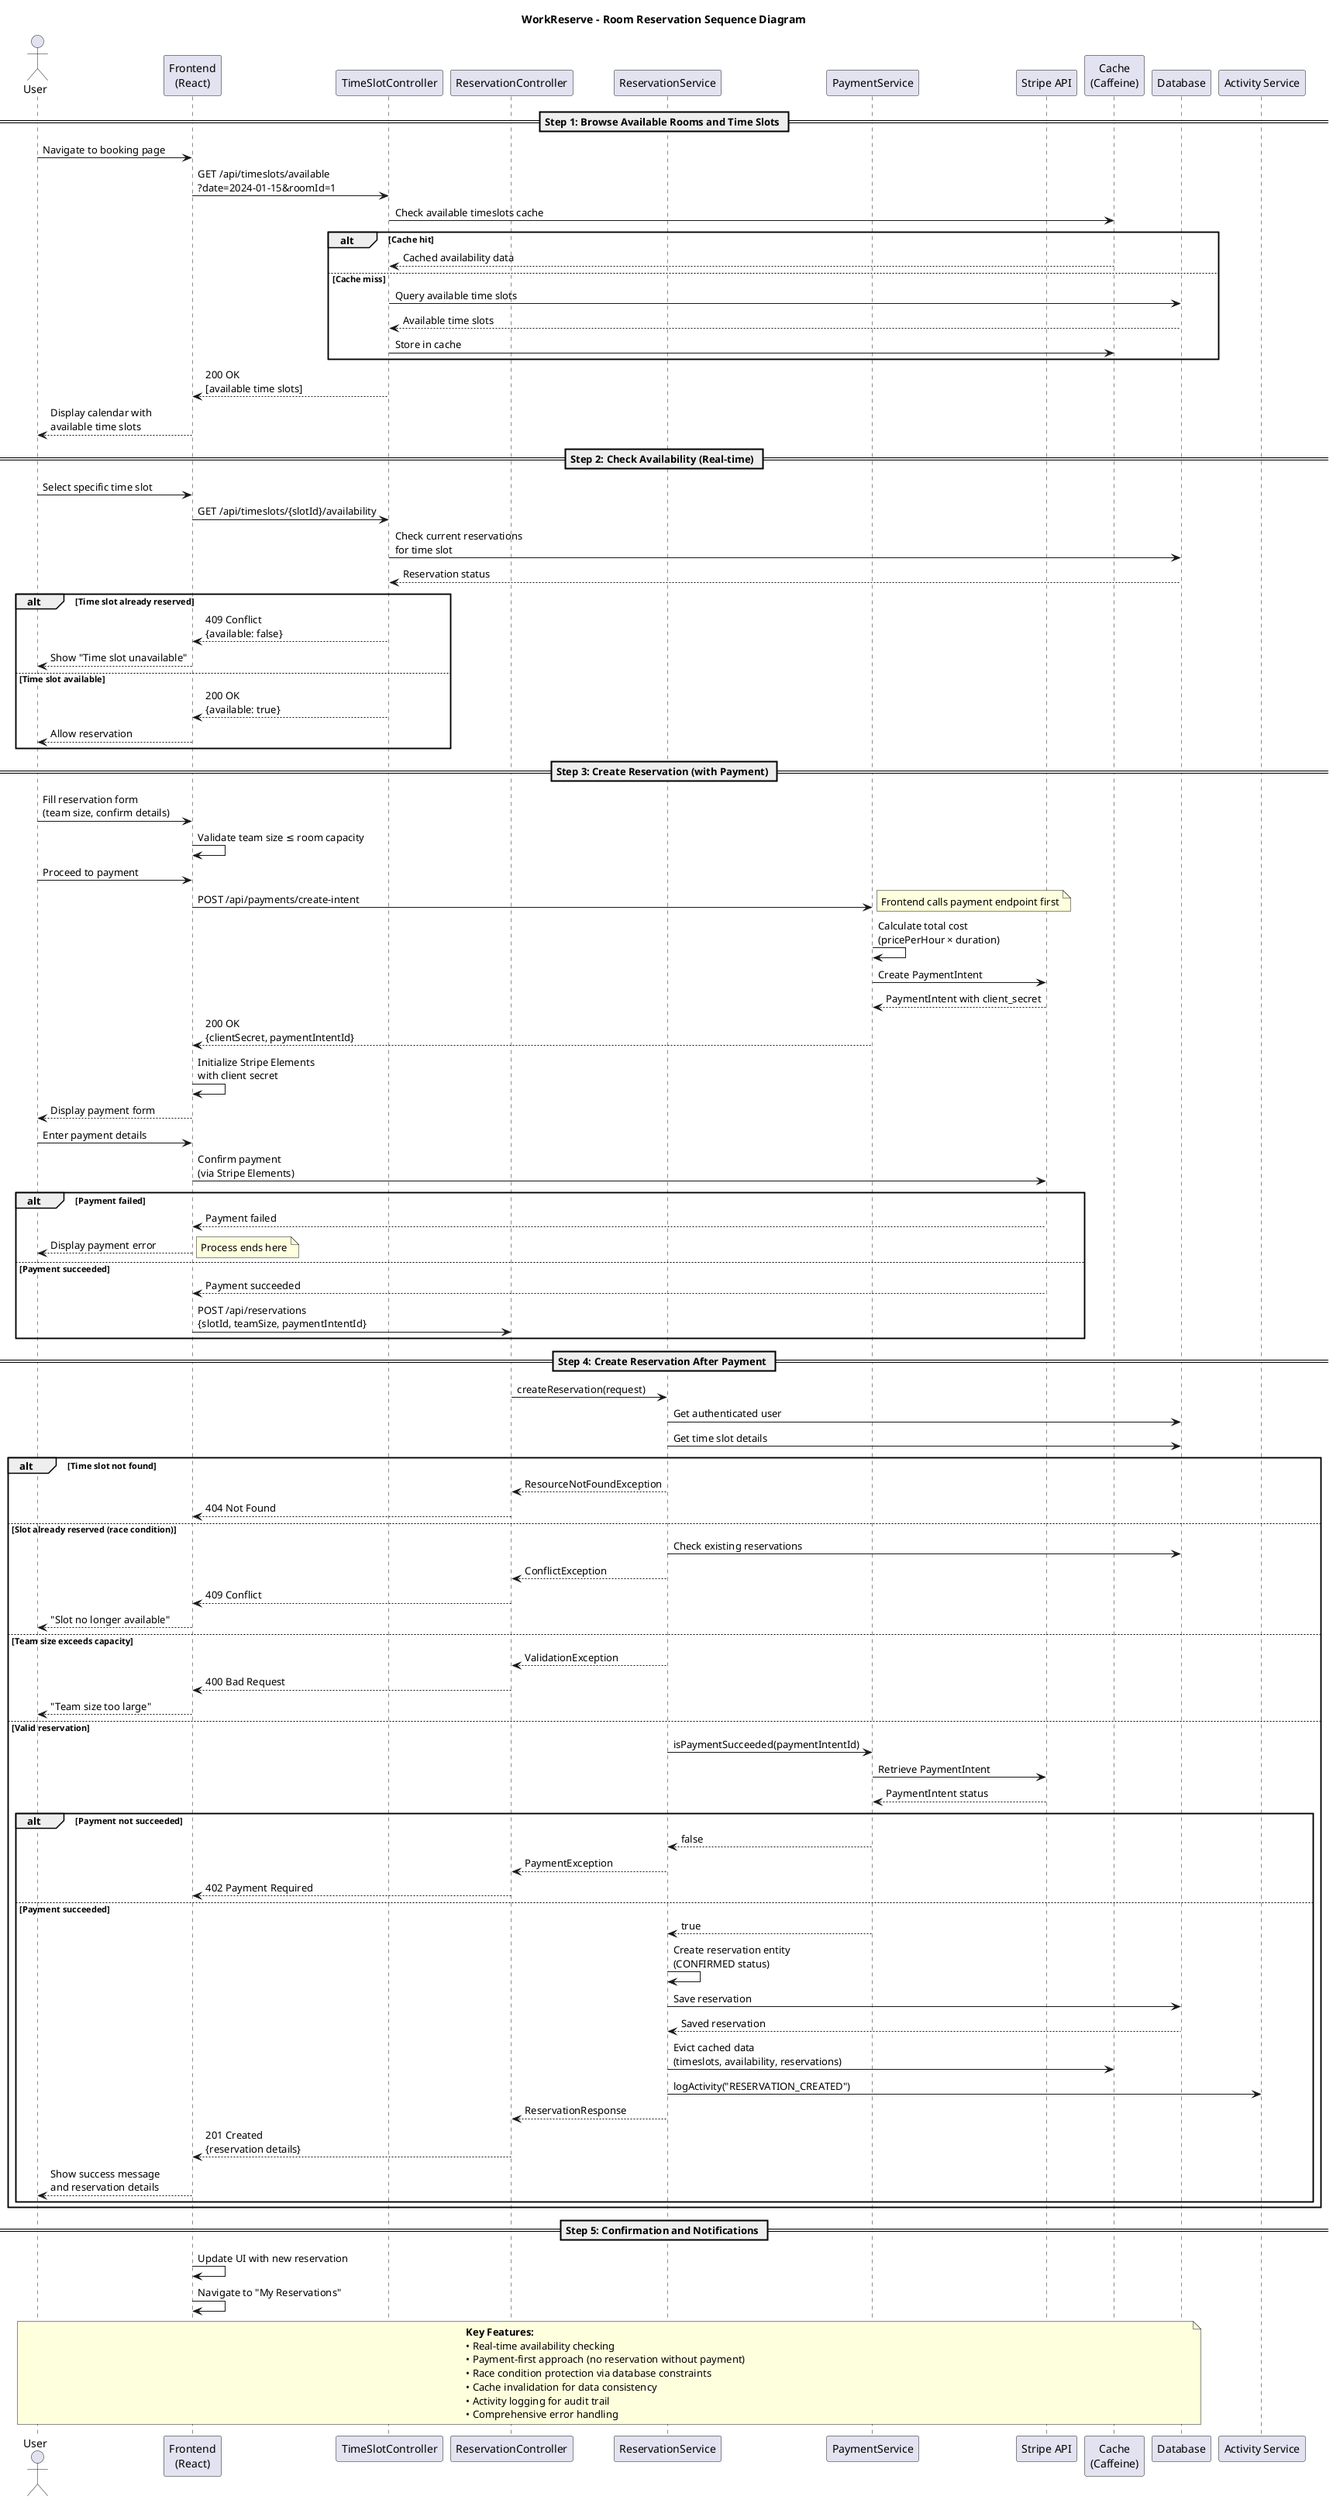 @startuml Room Reservation Workflow

title WorkReserve - Room Reservation Sequence Diagram

actor User
participant "Frontend\n(React)" as Frontend
participant "TimeSlotController" as TimeSlotController
participant "ReservationController" as ReservationController
participant "ReservationService" as ReservationService
participant "PaymentService" as PaymentService
participant "Stripe API" as Stripe
participant "Cache\n(Caffeine)" as Cache
participant "Database" as DB
participant "Activity Service" as ActivityService

== Step 1: Browse Available Rooms and Time Slots ==

User -> Frontend: Navigate to booking page
Frontend -> TimeSlotController: GET /api/timeslots/available\n?date=2024-01-15&roomId=1

TimeSlotController -> Cache: Check available timeslots cache
alt Cache hit
    Cache --> TimeSlotController: Cached availability data
else Cache miss
    TimeSlotController -> DB: Query available time slots
    DB --> TimeSlotController: Available time slots
    TimeSlotController -> Cache: Store in cache
end

TimeSlotController --> Frontend: 200 OK\n[available time slots]
Frontend --> User: Display calendar with\navailable time slots

== Step 2: Check Availability (Real-time) ==

User -> Frontend: Select specific time slot
Frontend -> TimeSlotController: GET /api/timeslots/{slotId}/availability

TimeSlotController -> DB: Check current reservations\nfor time slot
DB --> TimeSlotController: Reservation status

alt Time slot already reserved
    TimeSlotController --> Frontend: 409 Conflict\n{available: false}
    Frontend --> User: Show "Time slot unavailable"
else Time slot available
    TimeSlotController --> Frontend: 200 OK\n{available: true}
    Frontend --> User: Allow reservation
end

== Step 3: Create Reservation (with Payment) ==

User -> Frontend: Fill reservation form\n(team size, confirm details)
Frontend -> Frontend: Validate team size ≤ room capacity

User -> Frontend: Proceed to payment
Frontend -> PaymentService: POST /api/payments/create-intent
note right: Frontend calls payment endpoint first

PaymentService -> PaymentService: Calculate total cost\n(pricePerHour × duration)
PaymentService -> Stripe: Create PaymentIntent
Stripe --> PaymentService: PaymentIntent with client_secret
PaymentService --> Frontend: 200 OK\n{clientSecret, paymentIntentId}

Frontend -> Frontend: Initialize Stripe Elements\nwith client secret
Frontend --> User: Display payment form

User -> Frontend: Enter payment details
Frontend -> Stripe: Confirm payment\n(via Stripe Elements)

alt Payment failed
    Stripe --> Frontend: Payment failed
    Frontend --> User: Display payment error
    note right: Process ends here
else Payment succeeded
    Stripe --> Frontend: Payment succeeded
    Frontend -> ReservationController: POST /api/reservations\n{slotId, teamSize, paymentIntentId}
end

== Step 4: Create Reservation After Payment ==

ReservationController -> ReservationService: createReservation(request)
ReservationService -> DB: Get authenticated user
ReservationService -> DB: Get time slot details

' Validation checks
alt Time slot not found
    ReservationService --> ReservationController: ResourceNotFoundException
    ReservationController --> Frontend: 404 Not Found
else Slot already reserved (race condition)
    ReservationService -> DB: Check existing reservations
    ReservationService --> ReservationController: ConflictException
    ReservationController --> Frontend: 409 Conflict
    Frontend --> User: "Slot no longer available"
else Team size exceeds capacity
    ReservationService --> ReservationController: ValidationException
    ReservationController --> Frontend: 400 Bad Request
    Frontend --> User: "Team size too large"
else Valid reservation
    ' Verify payment was successful
    ReservationService -> PaymentService: isPaymentSucceeded(paymentIntentId)
    PaymentService -> Stripe: Retrieve PaymentIntent
    Stripe --> PaymentService: PaymentIntent status
    
    alt Payment not succeeded
        PaymentService --> ReservationService: false
        ReservationService --> ReservationController: PaymentException
        ReservationController --> Frontend: 402 Payment Required
    else Payment succeeded
        PaymentService --> ReservationService: true
        
        ' Create reservation
        ReservationService -> ReservationService: Create reservation entity\n(CONFIRMED status)
        ReservationService -> DB: Save reservation
        DB --> ReservationService: Saved reservation
        
        ' Clear caches
        ReservationService -> Cache: Evict cached data\n(timeslots, availability, reservations)
        
        ' Log activity
        ReservationService -> ActivityService: logActivity("RESERVATION_CREATED")
        
        ReservationService --> ReservationController: ReservationResponse
        ReservationController --> Frontend: 201 Created\n{reservation details}
        Frontend --> User: Show success message\nand reservation details
    end
end

== Step 5: Confirmation and Notifications ==

Frontend -> Frontend: Update UI with new reservation
Frontend -> Frontend: Navigate to "My Reservations"

note over User, DB: **Key Features:**\n• Real-time availability checking\n• Payment-first approach (no reservation without payment)\n• Race condition protection via database constraints\n• Cache invalidation for data consistency\n• Activity logging for audit trail\n• Comprehensive error handling

@enduml